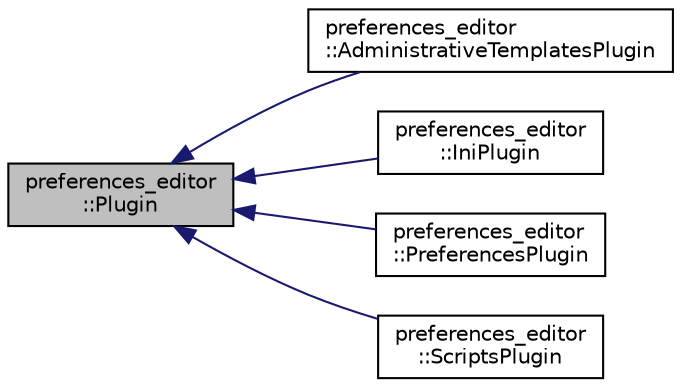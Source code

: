 digraph "preferences_editor::Plugin"
{
 // LATEX_PDF_SIZE
  edge [fontname="Helvetica",fontsize="10",labelfontname="Helvetica",labelfontsize="10"];
  node [fontname="Helvetica",fontsize="10",shape=record];
  rankdir="LR";
  Node1 [label="preferences_editor\l::Plugin",height=0.2,width=0.4,color="black", fillcolor="grey75", style="filled", fontcolor="black",tooltip=" "];
  Node1 -> Node2 [dir="back",color="midnightblue",fontsize="10",style="solid",fontname="Helvetica"];
  Node2 [label="preferences_editor\l::AdministrativeTemplatesPlugin",height=0.2,width=0.4,color="black", fillcolor="white", style="filled",URL="$classpreferences__editor_1_1_administrative_templates_plugin.html",tooltip=" "];
  Node1 -> Node3 [dir="back",color="midnightblue",fontsize="10",style="solid",fontname="Helvetica"];
  Node3 [label="preferences_editor\l::IniPlugin",height=0.2,width=0.4,color="black", fillcolor="white", style="filled",URL="$classpreferences__editor_1_1_ini_plugin.html",tooltip=" "];
  Node1 -> Node4 [dir="back",color="midnightblue",fontsize="10",style="solid",fontname="Helvetica"];
  Node4 [label="preferences_editor\l::PreferencesPlugin",height=0.2,width=0.4,color="black", fillcolor="white", style="filled",URL="$classpreferences__editor_1_1_preferences_plugin.html",tooltip=" "];
  Node1 -> Node5 [dir="back",color="midnightblue",fontsize="10",style="solid",fontname="Helvetica"];
  Node5 [label="preferences_editor\l::ScriptsPlugin",height=0.2,width=0.4,color="black", fillcolor="white", style="filled",URL="$classpreferences__editor_1_1_scripts_plugin.html",tooltip=" "];
}
